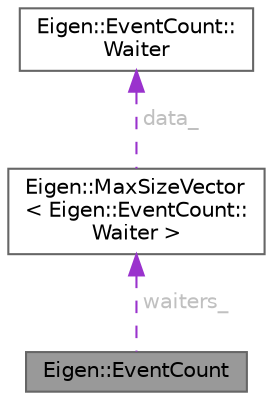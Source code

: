 digraph "Eigen::EventCount"
{
 // LATEX_PDF_SIZE
  bgcolor="transparent";
  edge [fontname=Helvetica,fontsize=10,labelfontname=Helvetica,labelfontsize=10];
  node [fontname=Helvetica,fontsize=10,shape=box,height=0.2,width=0.4];
  Node1 [id="Node000001",label="Eigen::EventCount",height=0.2,width=0.4,color="gray40", fillcolor="grey60", style="filled", fontcolor="black",tooltip=" "];
  Node2 -> Node1 [id="edge3_Node000001_Node000002",dir="back",color="darkorchid3",style="dashed",tooltip=" ",label=" waiters_",fontcolor="grey" ];
  Node2 [id="Node000002",label="Eigen::MaxSizeVector\l\< Eigen::EventCount::\lWaiter \>",height=0.2,width=0.4,color="gray40", fillcolor="white", style="filled",URL="$class_eigen_1_1_max_size_vector.html",tooltip=" "];
  Node3 -> Node2 [id="edge4_Node000002_Node000003",dir="back",color="darkorchid3",style="dashed",tooltip=" ",label=" data_",fontcolor="grey" ];
  Node3 [id="Node000003",label="Eigen::EventCount::\lWaiter",height=0.2,width=0.4,color="gray40", fillcolor="white", style="filled",URL="$class_eigen_1_1_event_count_1_1_waiter.html",tooltip=" "];
}
